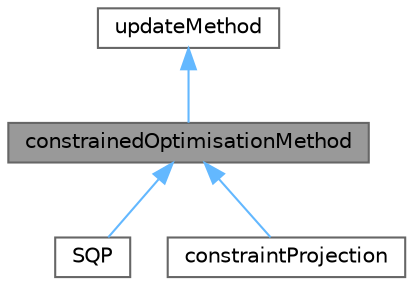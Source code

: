 digraph "constrainedOptimisationMethod"
{
 // LATEX_PDF_SIZE
  bgcolor="transparent";
  edge [fontname=Helvetica,fontsize=10,labelfontname=Helvetica,labelfontsize=10];
  node [fontname=Helvetica,fontsize=10,shape=box,height=0.2,width=0.4];
  Node1 [id="Node000001",label="constrainedOptimisationMethod",height=0.2,width=0.4,color="gray40", fillcolor="grey60", style="filled", fontcolor="black",tooltip="Abstract base class for optimisation methods supporting constraints. Does not add functionality to up..."];
  Node2 -> Node1 [id="edge1_Node000001_Node000002",dir="back",color="steelblue1",style="solid",tooltip=" "];
  Node2 [id="Node000002",label="updateMethod",height=0.2,width=0.4,color="gray40", fillcolor="white", style="filled",URL="$classFoam_1_1updateMethod.html",tooltip="Abstract base class for optimisation methods."];
  Node1 -> Node3 [id="edge2_Node000001_Node000003",dir="back",color="steelblue1",style="solid",tooltip=" "];
  Node3 [id="Node000003",label="SQP",height=0.2,width=0.4,color="gray40", fillcolor="white", style="filled",URL="$classFoam_1_1SQP.html",tooltip="The quasi-Newton SQP formula for constrained optimisation."];
  Node1 -> Node4 [id="edge3_Node000001_Node000004",dir="back",color="steelblue1",style="solid",tooltip=" "];
  Node4 [id="Node000004",label="constraintProjection",height=0.2,width=0.4,color="gray40", fillcolor="white", style="filled",URL="$classFoam_1_1constraintProjection.html",tooltip="Update design variables using Rosen's projection method."];
}

